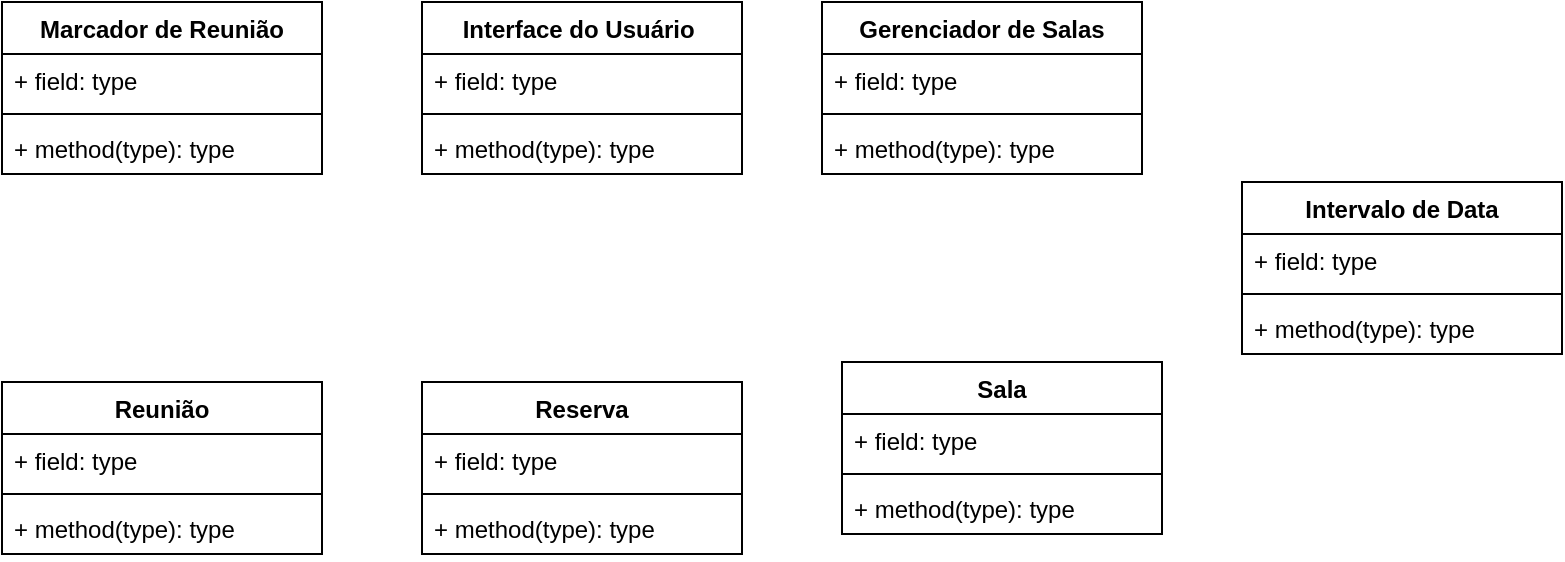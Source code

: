 <mxfile version="14.8.5" type="github">
  <diagram id="APduhm-BwBGoANMrR3RC" name="Page-1">
    <mxGraphModel dx="1022" dy="436" grid="1" gridSize="10" guides="1" tooltips="1" connect="1" arrows="1" fold="1" page="1" pageScale="1" pageWidth="827" pageHeight="1169" math="0" shadow="0">
      <root>
        <mxCell id="0" />
        <mxCell id="1" parent="0" />
        <mxCell id="jlM54ZswMQAgDEcTcvVN-1" value="Marcador de Reunião" style="swimlane;fontStyle=1;align=center;verticalAlign=top;childLayout=stackLayout;horizontal=1;startSize=26;horizontalStack=0;resizeParent=1;resizeParentMax=0;resizeLast=0;collapsible=1;marginBottom=0;" vertex="1" parent="1">
          <mxGeometry x="80" y="60" width="160" height="86" as="geometry" />
        </mxCell>
        <mxCell id="jlM54ZswMQAgDEcTcvVN-2" value="+ field: type" style="text;strokeColor=none;fillColor=none;align=left;verticalAlign=top;spacingLeft=4;spacingRight=4;overflow=hidden;rotatable=0;points=[[0,0.5],[1,0.5]];portConstraint=eastwest;" vertex="1" parent="jlM54ZswMQAgDEcTcvVN-1">
          <mxGeometry y="26" width="160" height="26" as="geometry" />
        </mxCell>
        <mxCell id="jlM54ZswMQAgDEcTcvVN-3" value="" style="line;strokeWidth=1;fillColor=none;align=left;verticalAlign=middle;spacingTop=-1;spacingLeft=3;spacingRight=3;rotatable=0;labelPosition=right;points=[];portConstraint=eastwest;" vertex="1" parent="jlM54ZswMQAgDEcTcvVN-1">
          <mxGeometry y="52" width="160" height="8" as="geometry" />
        </mxCell>
        <mxCell id="jlM54ZswMQAgDEcTcvVN-4" value="+ method(type): type" style="text;strokeColor=none;fillColor=none;align=left;verticalAlign=top;spacingLeft=4;spacingRight=4;overflow=hidden;rotatable=0;points=[[0,0.5],[1,0.5]];portConstraint=eastwest;" vertex="1" parent="jlM54ZswMQAgDEcTcvVN-1">
          <mxGeometry y="60" width="160" height="26" as="geometry" />
        </mxCell>
        <mxCell id="jlM54ZswMQAgDEcTcvVN-5" value="Interface do Usuário " style="swimlane;fontStyle=1;align=center;verticalAlign=top;childLayout=stackLayout;horizontal=1;startSize=26;horizontalStack=0;resizeParent=1;resizeParentMax=0;resizeLast=0;collapsible=1;marginBottom=0;" vertex="1" parent="1">
          <mxGeometry x="290" y="60" width="160" height="86" as="geometry">
            <mxRectangle x="290" y="60" width="150" height="26" as="alternateBounds" />
          </mxGeometry>
        </mxCell>
        <mxCell id="jlM54ZswMQAgDEcTcvVN-6" value="+ field: type" style="text;strokeColor=none;fillColor=none;align=left;verticalAlign=top;spacingLeft=4;spacingRight=4;overflow=hidden;rotatable=0;points=[[0,0.5],[1,0.5]];portConstraint=eastwest;" vertex="1" parent="jlM54ZswMQAgDEcTcvVN-5">
          <mxGeometry y="26" width="160" height="26" as="geometry" />
        </mxCell>
        <mxCell id="jlM54ZswMQAgDEcTcvVN-7" value="" style="line;strokeWidth=1;fillColor=none;align=left;verticalAlign=middle;spacingTop=-1;spacingLeft=3;spacingRight=3;rotatable=0;labelPosition=right;points=[];portConstraint=eastwest;" vertex="1" parent="jlM54ZswMQAgDEcTcvVN-5">
          <mxGeometry y="52" width="160" height="8" as="geometry" />
        </mxCell>
        <mxCell id="jlM54ZswMQAgDEcTcvVN-8" value="+ method(type): type" style="text;strokeColor=none;fillColor=none;align=left;verticalAlign=top;spacingLeft=4;spacingRight=4;overflow=hidden;rotatable=0;points=[[0,0.5],[1,0.5]];portConstraint=eastwest;" vertex="1" parent="jlM54ZswMQAgDEcTcvVN-5">
          <mxGeometry y="60" width="160" height="26" as="geometry" />
        </mxCell>
        <mxCell id="jlM54ZswMQAgDEcTcvVN-9" value="Gerenciador de Salas" style="swimlane;fontStyle=1;align=center;verticalAlign=top;childLayout=stackLayout;horizontal=1;startSize=26;horizontalStack=0;resizeParent=1;resizeParentMax=0;resizeLast=0;collapsible=1;marginBottom=0;" vertex="1" parent="1">
          <mxGeometry x="490" y="60" width="160" height="86" as="geometry">
            <mxRectangle x="290" y="60" width="150" height="26" as="alternateBounds" />
          </mxGeometry>
        </mxCell>
        <mxCell id="jlM54ZswMQAgDEcTcvVN-10" value="+ field: type" style="text;strokeColor=none;fillColor=none;align=left;verticalAlign=top;spacingLeft=4;spacingRight=4;overflow=hidden;rotatable=0;points=[[0,0.5],[1,0.5]];portConstraint=eastwest;" vertex="1" parent="jlM54ZswMQAgDEcTcvVN-9">
          <mxGeometry y="26" width="160" height="26" as="geometry" />
        </mxCell>
        <mxCell id="jlM54ZswMQAgDEcTcvVN-11" value="" style="line;strokeWidth=1;fillColor=none;align=left;verticalAlign=middle;spacingTop=-1;spacingLeft=3;spacingRight=3;rotatable=0;labelPosition=right;points=[];portConstraint=eastwest;" vertex="1" parent="jlM54ZswMQAgDEcTcvVN-9">
          <mxGeometry y="52" width="160" height="8" as="geometry" />
        </mxCell>
        <mxCell id="jlM54ZswMQAgDEcTcvVN-12" value="+ method(type): type" style="text;strokeColor=none;fillColor=none;align=left;verticalAlign=top;spacingLeft=4;spacingRight=4;overflow=hidden;rotatable=0;points=[[0,0.5],[1,0.5]];portConstraint=eastwest;" vertex="1" parent="jlM54ZswMQAgDEcTcvVN-9">
          <mxGeometry y="60" width="160" height="26" as="geometry" />
        </mxCell>
        <mxCell id="jlM54ZswMQAgDEcTcvVN-13" value="Reunião" style="swimlane;fontStyle=1;align=center;verticalAlign=top;childLayout=stackLayout;horizontal=1;startSize=26;horizontalStack=0;resizeParent=1;resizeParentMax=0;resizeLast=0;collapsible=1;marginBottom=0;" vertex="1" parent="1">
          <mxGeometry x="80" y="250" width="160" height="86" as="geometry">
            <mxRectangle x="290" y="60" width="150" height="26" as="alternateBounds" />
          </mxGeometry>
        </mxCell>
        <mxCell id="jlM54ZswMQAgDEcTcvVN-14" value="+ field: type" style="text;strokeColor=none;fillColor=none;align=left;verticalAlign=top;spacingLeft=4;spacingRight=4;overflow=hidden;rotatable=0;points=[[0,0.5],[1,0.5]];portConstraint=eastwest;" vertex="1" parent="jlM54ZswMQAgDEcTcvVN-13">
          <mxGeometry y="26" width="160" height="26" as="geometry" />
        </mxCell>
        <mxCell id="jlM54ZswMQAgDEcTcvVN-15" value="" style="line;strokeWidth=1;fillColor=none;align=left;verticalAlign=middle;spacingTop=-1;spacingLeft=3;spacingRight=3;rotatable=0;labelPosition=right;points=[];portConstraint=eastwest;" vertex="1" parent="jlM54ZswMQAgDEcTcvVN-13">
          <mxGeometry y="52" width="160" height="8" as="geometry" />
        </mxCell>
        <mxCell id="jlM54ZswMQAgDEcTcvVN-16" value="+ method(type): type" style="text;strokeColor=none;fillColor=none;align=left;verticalAlign=top;spacingLeft=4;spacingRight=4;overflow=hidden;rotatable=0;points=[[0,0.5],[1,0.5]];portConstraint=eastwest;" vertex="1" parent="jlM54ZswMQAgDEcTcvVN-13">
          <mxGeometry y="60" width="160" height="26" as="geometry" />
        </mxCell>
        <mxCell id="jlM54ZswMQAgDEcTcvVN-17" value="Reserva" style="swimlane;fontStyle=1;align=center;verticalAlign=top;childLayout=stackLayout;horizontal=1;startSize=26;horizontalStack=0;resizeParent=1;resizeParentMax=0;resizeLast=0;collapsible=1;marginBottom=0;" vertex="1" parent="1">
          <mxGeometry x="290" y="250" width="160" height="86" as="geometry">
            <mxRectangle x="290" y="60" width="150" height="26" as="alternateBounds" />
          </mxGeometry>
        </mxCell>
        <mxCell id="jlM54ZswMQAgDEcTcvVN-18" value="+ field: type" style="text;strokeColor=none;fillColor=none;align=left;verticalAlign=top;spacingLeft=4;spacingRight=4;overflow=hidden;rotatable=0;points=[[0,0.5],[1,0.5]];portConstraint=eastwest;" vertex="1" parent="jlM54ZswMQAgDEcTcvVN-17">
          <mxGeometry y="26" width="160" height="26" as="geometry" />
        </mxCell>
        <mxCell id="jlM54ZswMQAgDEcTcvVN-19" value="" style="line;strokeWidth=1;fillColor=none;align=left;verticalAlign=middle;spacingTop=-1;spacingLeft=3;spacingRight=3;rotatable=0;labelPosition=right;points=[];portConstraint=eastwest;" vertex="1" parent="jlM54ZswMQAgDEcTcvVN-17">
          <mxGeometry y="52" width="160" height="8" as="geometry" />
        </mxCell>
        <mxCell id="jlM54ZswMQAgDEcTcvVN-20" value="+ method(type): type" style="text;strokeColor=none;fillColor=none;align=left;verticalAlign=top;spacingLeft=4;spacingRight=4;overflow=hidden;rotatable=0;points=[[0,0.5],[1,0.5]];portConstraint=eastwest;" vertex="1" parent="jlM54ZswMQAgDEcTcvVN-17">
          <mxGeometry y="60" width="160" height="26" as="geometry" />
        </mxCell>
        <mxCell id="jlM54ZswMQAgDEcTcvVN-21" value="Sala" style="swimlane;fontStyle=1;align=center;verticalAlign=top;childLayout=stackLayout;horizontal=1;startSize=26;horizontalStack=0;resizeParent=1;resizeParentMax=0;resizeLast=0;collapsible=1;marginBottom=0;" vertex="1" parent="1">
          <mxGeometry x="500" y="240" width="160" height="86" as="geometry">
            <mxRectangle x="290" y="60" width="150" height="26" as="alternateBounds" />
          </mxGeometry>
        </mxCell>
        <mxCell id="jlM54ZswMQAgDEcTcvVN-22" value="+ field: type" style="text;strokeColor=none;fillColor=none;align=left;verticalAlign=top;spacingLeft=4;spacingRight=4;overflow=hidden;rotatable=0;points=[[0,0.5],[1,0.5]];portConstraint=eastwest;" vertex="1" parent="jlM54ZswMQAgDEcTcvVN-21">
          <mxGeometry y="26" width="160" height="26" as="geometry" />
        </mxCell>
        <mxCell id="jlM54ZswMQAgDEcTcvVN-23" value="" style="line;strokeWidth=1;fillColor=none;align=left;verticalAlign=middle;spacingTop=-1;spacingLeft=3;spacingRight=3;rotatable=0;labelPosition=right;points=[];portConstraint=eastwest;" vertex="1" parent="jlM54ZswMQAgDEcTcvVN-21">
          <mxGeometry y="52" width="160" height="8" as="geometry" />
        </mxCell>
        <mxCell id="jlM54ZswMQAgDEcTcvVN-24" value="+ method(type): type" style="text;strokeColor=none;fillColor=none;align=left;verticalAlign=top;spacingLeft=4;spacingRight=4;overflow=hidden;rotatable=0;points=[[0,0.5],[1,0.5]];portConstraint=eastwest;" vertex="1" parent="jlM54ZswMQAgDEcTcvVN-21">
          <mxGeometry y="60" width="160" height="26" as="geometry" />
        </mxCell>
        <mxCell id="jlM54ZswMQAgDEcTcvVN-25" value="Intervalo de Data" style="swimlane;fontStyle=1;align=center;verticalAlign=top;childLayout=stackLayout;horizontal=1;startSize=26;horizontalStack=0;resizeParent=1;resizeParentMax=0;resizeLast=0;collapsible=1;marginBottom=0;" vertex="1" parent="1">
          <mxGeometry x="700" y="150" width="160" height="86" as="geometry">
            <mxRectangle x="290" y="60" width="150" height="26" as="alternateBounds" />
          </mxGeometry>
        </mxCell>
        <mxCell id="jlM54ZswMQAgDEcTcvVN-26" value="+ field: type" style="text;strokeColor=none;fillColor=none;align=left;verticalAlign=top;spacingLeft=4;spacingRight=4;overflow=hidden;rotatable=0;points=[[0,0.5],[1,0.5]];portConstraint=eastwest;" vertex="1" parent="jlM54ZswMQAgDEcTcvVN-25">
          <mxGeometry y="26" width="160" height="26" as="geometry" />
        </mxCell>
        <mxCell id="jlM54ZswMQAgDEcTcvVN-27" value="" style="line;strokeWidth=1;fillColor=none;align=left;verticalAlign=middle;spacingTop=-1;spacingLeft=3;spacingRight=3;rotatable=0;labelPosition=right;points=[];portConstraint=eastwest;" vertex="1" parent="jlM54ZswMQAgDEcTcvVN-25">
          <mxGeometry y="52" width="160" height="8" as="geometry" />
        </mxCell>
        <mxCell id="jlM54ZswMQAgDEcTcvVN-28" value="+ method(type): type" style="text;strokeColor=none;fillColor=none;align=left;verticalAlign=top;spacingLeft=4;spacingRight=4;overflow=hidden;rotatable=0;points=[[0,0.5],[1,0.5]];portConstraint=eastwest;" vertex="1" parent="jlM54ZswMQAgDEcTcvVN-25">
          <mxGeometry y="60" width="160" height="26" as="geometry" />
        </mxCell>
      </root>
    </mxGraphModel>
  </diagram>
</mxfile>
